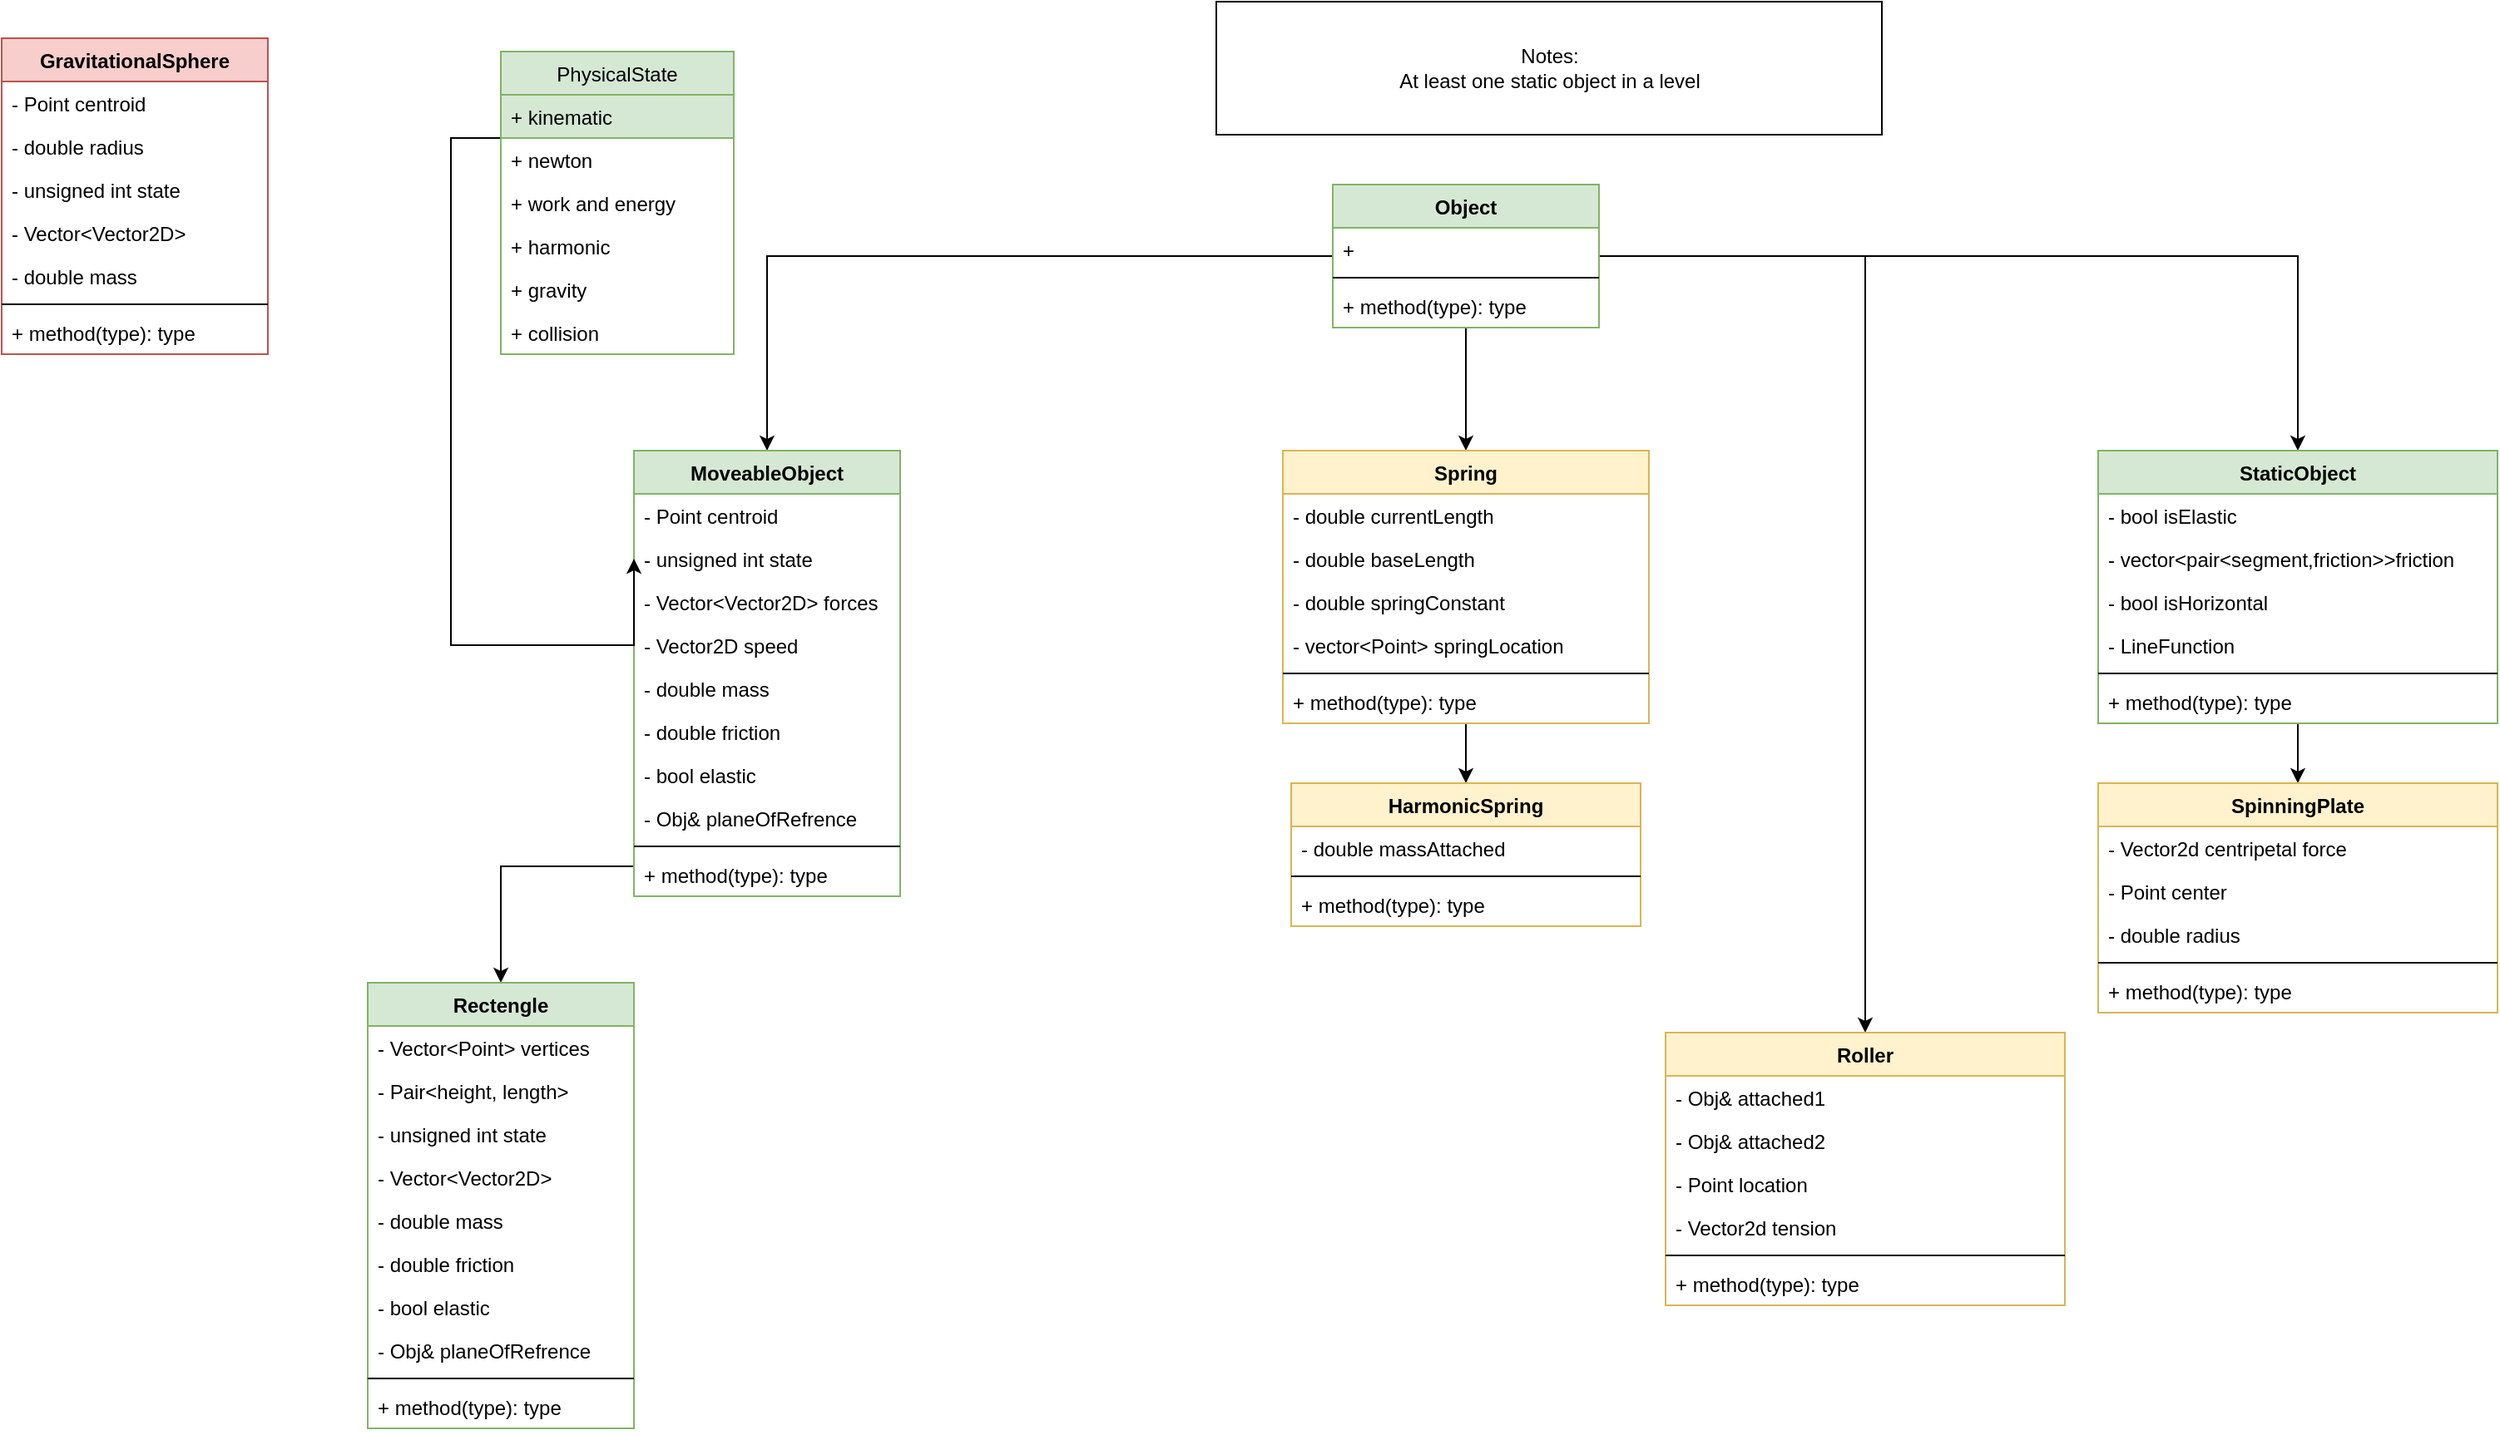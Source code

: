 <mxfile version="19.0.3" type="device"><diagram id="hM92pVWfTSKUczZeDowT" name="‫עמוד-1‬"><mxGraphModel dx="2402" dy="2255" grid="1" gridSize="10" guides="1" tooltips="1" connect="1" arrows="1" fold="1" page="1" pageScale="1" pageWidth="980" pageHeight="1390" math="0" shadow="0"><root><mxCell id="0"/><mxCell id="1" parent="0"/><mxCell id="gX1SnOXogorGuTn9LzQI-60" style="edgeStyle=orthogonalEdgeStyle;rounded=0;orthogonalLoop=1;jettySize=auto;html=1;entryX=0.5;entryY=0;entryDx=0;entryDy=0;" parent="1" source="gX1SnOXogorGuTn9LzQI-9" target="gX1SnOXogorGuTn9LzQI-17" edge="1"><mxGeometry relative="1" as="geometry"/></mxCell><mxCell id="gX1SnOXogorGuTn9LzQI-61" style="edgeStyle=orthogonalEdgeStyle;rounded=0;orthogonalLoop=1;jettySize=auto;html=1;entryX=0.5;entryY=0;entryDx=0;entryDy=0;" parent="1" source="gX1SnOXogorGuTn9LzQI-9" target="gX1SnOXogorGuTn9LzQI-13" edge="1"><mxGeometry relative="1" as="geometry"/></mxCell><mxCell id="gX1SnOXogorGuTn9LzQI-62" style="edgeStyle=orthogonalEdgeStyle;rounded=0;orthogonalLoop=1;jettySize=auto;html=1;entryX=0.5;entryY=0;entryDx=0;entryDy=0;" parent="1" source="gX1SnOXogorGuTn9LzQI-9" target="gX1SnOXogorGuTn9LzQI-22" edge="1"><mxGeometry relative="1" as="geometry"/></mxCell><mxCell id="gX1SnOXogorGuTn9LzQI-64" style="edgeStyle=orthogonalEdgeStyle;rounded=0;orthogonalLoop=1;jettySize=auto;html=1;entryX=0.5;entryY=0;entryDx=0;entryDy=0;" parent="1" source="gX1SnOXogorGuTn9LzQI-9" target="gX1SnOXogorGuTn9LzQI-65" edge="1"><mxGeometry relative="1" as="geometry"><mxPoint x="210" y="50" as="targetPoint"/></mxGeometry></mxCell><mxCell id="gX1SnOXogorGuTn9LzQI-9" value="Object" style="swimlane;fontStyle=1;align=center;verticalAlign=top;childLayout=stackLayout;horizontal=1;startSize=26;horizontalStack=0;resizeParent=1;resizeParentMax=0;resizeLast=0;collapsible=1;marginBottom=0;fillColor=#d5e8d4;strokeColor=#82b366;" parent="1" vertex="1"><mxGeometry x="-100" y="-110" width="160" height="86" as="geometry"/></mxCell><mxCell id="gX1SnOXogorGuTn9LzQI-10" value="+" style="text;strokeColor=none;fillColor=none;align=left;verticalAlign=top;spacingLeft=4;spacingRight=4;overflow=hidden;rotatable=0;points=[[0,0.5],[1,0.5]];portConstraint=eastwest;" parent="gX1SnOXogorGuTn9LzQI-9" vertex="1"><mxGeometry y="26" width="160" height="26" as="geometry"/></mxCell><mxCell id="gX1SnOXogorGuTn9LzQI-11" value="" style="line;strokeWidth=1;fillColor=none;align=left;verticalAlign=middle;spacingTop=-1;spacingLeft=3;spacingRight=3;rotatable=0;labelPosition=right;points=[];portConstraint=eastwest;" parent="gX1SnOXogorGuTn9LzQI-9" vertex="1"><mxGeometry y="52" width="160" height="8" as="geometry"/></mxCell><mxCell id="gX1SnOXogorGuTn9LzQI-12" value="+ method(type): type" style="text;strokeColor=none;fillColor=none;align=left;verticalAlign=top;spacingLeft=4;spacingRight=4;overflow=hidden;rotatable=0;points=[[0,0.5],[1,0.5]];portConstraint=eastwest;" parent="gX1SnOXogorGuTn9LzQI-9" vertex="1"><mxGeometry y="60" width="160" height="26" as="geometry"/></mxCell><mxCell id="Udzmk5R2oWpfyLRdWGnk-29" style="edgeStyle=orthogonalEdgeStyle;rounded=0;orthogonalLoop=1;jettySize=auto;html=1;entryX=0.5;entryY=0;entryDx=0;entryDy=0;" edge="1" parent="1" source="gX1SnOXogorGuTn9LzQI-13" target="Udzmk5R2oWpfyLRdWGnk-4"><mxGeometry relative="1" as="geometry"><Array as="points"><mxPoint x="-440" y="300"/><mxPoint x="-600" y="300"/></Array></mxGeometry></mxCell><mxCell id="gX1SnOXogorGuTn9LzQI-13" value="MoveableObject" style="swimlane;fontStyle=1;align=center;verticalAlign=top;childLayout=stackLayout;horizontal=1;startSize=26;horizontalStack=0;resizeParent=1;resizeParentMax=0;resizeLast=0;collapsible=1;marginBottom=0;fillColor=#d5e8d4;strokeColor=#82b366;" parent="1" vertex="1"><mxGeometry x="-520" y="50" width="160" height="268" as="geometry"/></mxCell><mxCell id="gX1SnOXogorGuTn9LzQI-29" value="- Point centroid" style="text;strokeColor=none;fillColor=none;align=left;verticalAlign=top;spacingLeft=4;spacingRight=4;overflow=hidden;rotatable=0;points=[[0,0.5],[1,0.5]];portConstraint=eastwest;" parent="gX1SnOXogorGuTn9LzQI-13" vertex="1"><mxGeometry y="26" width="160" height="26" as="geometry"/></mxCell><mxCell id="gX1SnOXogorGuTn9LzQI-30" value="- unsigned int state" style="text;strokeColor=none;fillColor=none;align=left;verticalAlign=top;spacingLeft=4;spacingRight=4;overflow=hidden;rotatable=0;points=[[0,0.5],[1,0.5]];portConstraint=eastwest;" parent="gX1SnOXogorGuTn9LzQI-13" vertex="1"><mxGeometry y="52" width="160" height="26" as="geometry"/></mxCell><mxCell id="gX1SnOXogorGuTn9LzQI-28" value="- Vector&lt;Vector2D&gt; forces" style="text;strokeColor=none;fillColor=none;align=left;verticalAlign=top;spacingLeft=4;spacingRight=4;overflow=hidden;rotatable=0;points=[[0,0.5],[1,0.5]];portConstraint=eastwest;" parent="gX1SnOXogorGuTn9LzQI-13" vertex="1"><mxGeometry y="78" width="160" height="26" as="geometry"/></mxCell><mxCell id="Udzmk5R2oWpfyLRdWGnk-30" value="- Vector2D speed" style="text;strokeColor=none;fillColor=none;align=left;verticalAlign=top;spacingLeft=4;spacingRight=4;overflow=hidden;rotatable=0;points=[[0,0.5],[1,0.5]];portConstraint=eastwest;" vertex="1" parent="gX1SnOXogorGuTn9LzQI-13"><mxGeometry y="104" width="160" height="26" as="geometry"/></mxCell><mxCell id="gX1SnOXogorGuTn9LzQI-27" value="- double mass" style="text;strokeColor=none;fillColor=none;align=left;verticalAlign=top;spacingLeft=4;spacingRight=4;overflow=hidden;rotatable=0;points=[[0,0.5],[1,0.5]];portConstraint=eastwest;" parent="gX1SnOXogorGuTn9LzQI-13" vertex="1"><mxGeometry y="130" width="160" height="26" as="geometry"/></mxCell><mxCell id="gX1SnOXogorGuTn9LzQI-38" value="- double friction" style="text;strokeColor=none;fillColor=none;align=left;verticalAlign=top;spacingLeft=4;spacingRight=4;overflow=hidden;rotatable=0;points=[[0,0.5],[1,0.5]];portConstraint=eastwest;" parent="gX1SnOXogorGuTn9LzQI-13" vertex="1"><mxGeometry y="156" width="160" height="26" as="geometry"/></mxCell><mxCell id="gX1SnOXogorGuTn9LzQI-37" value="- bool elastic" style="text;strokeColor=none;fillColor=none;align=left;verticalAlign=top;spacingLeft=4;spacingRight=4;overflow=hidden;rotatable=0;points=[[0,0.5],[1,0.5]];portConstraint=eastwest;" parent="gX1SnOXogorGuTn9LzQI-13" vertex="1"><mxGeometry y="182" width="160" height="26" as="geometry"/></mxCell><mxCell id="gX1SnOXogorGuTn9LzQI-26" value="- Obj&amp; planeOfRefrence" style="text;strokeColor=none;fillColor=none;align=left;verticalAlign=top;spacingLeft=4;spacingRight=4;overflow=hidden;rotatable=0;points=[[0,0.5],[1,0.5]];portConstraint=eastwest;" parent="gX1SnOXogorGuTn9LzQI-13" vertex="1"><mxGeometry y="208" width="160" height="26" as="geometry"/></mxCell><mxCell id="gX1SnOXogorGuTn9LzQI-15" value="" style="line;strokeWidth=1;fillColor=none;align=left;verticalAlign=middle;spacingTop=-1;spacingLeft=3;spacingRight=3;rotatable=0;labelPosition=right;points=[];portConstraint=eastwest;" parent="gX1SnOXogorGuTn9LzQI-13" vertex="1"><mxGeometry y="234" width="160" height="8" as="geometry"/></mxCell><mxCell id="gX1SnOXogorGuTn9LzQI-16" value="+ method(type): type" style="text;strokeColor=none;fillColor=none;align=left;verticalAlign=top;spacingLeft=4;spacingRight=4;overflow=hidden;rotatable=0;points=[[0,0.5],[1,0.5]];portConstraint=eastwest;" parent="gX1SnOXogorGuTn9LzQI-13" vertex="1"><mxGeometry y="242" width="160" height="26" as="geometry"/></mxCell><mxCell id="gX1SnOXogorGuTn9LzQI-59" style="edgeStyle=orthogonalEdgeStyle;rounded=0;orthogonalLoop=1;jettySize=auto;html=1;entryX=0.5;entryY=0;entryDx=0;entryDy=0;" parent="1" source="gX1SnOXogorGuTn9LzQI-17" target="gX1SnOXogorGuTn9LzQI-42" edge="1"><mxGeometry relative="1" as="geometry"/></mxCell><mxCell id="gX1SnOXogorGuTn9LzQI-17" value="StaticObject" style="swimlane;fontStyle=1;align=center;verticalAlign=top;childLayout=stackLayout;horizontal=1;startSize=26;horizontalStack=0;resizeParent=1;resizeParentMax=0;resizeLast=0;collapsible=1;marginBottom=0;fillColor=#d5e8d4;strokeColor=#82b366;" parent="1" vertex="1"><mxGeometry x="360" y="50" width="240" height="164" as="geometry"/></mxCell><mxCell id="gX1SnOXogorGuTn9LzQI-18" value="- bool isElastic" style="text;strokeColor=none;fillColor=none;align=left;verticalAlign=top;spacingLeft=4;spacingRight=4;overflow=hidden;rotatable=0;points=[[0,0.5],[1,0.5]];portConstraint=eastwest;" parent="gX1SnOXogorGuTn9LzQI-17" vertex="1"><mxGeometry y="26" width="240" height="26" as="geometry"/></mxCell><mxCell id="gX1SnOXogorGuTn9LzQI-40" value="- vector&lt;pair&lt;segment,friction&gt;&gt;friction" style="text;strokeColor=none;fillColor=none;align=left;verticalAlign=top;spacingLeft=4;spacingRight=4;overflow=hidden;rotatable=0;points=[[0,0.5],[1,0.5]];portConstraint=eastwest;" parent="gX1SnOXogorGuTn9LzQI-17" vertex="1"><mxGeometry y="52" width="240" height="26" as="geometry"/></mxCell><mxCell id="gX1SnOXogorGuTn9LzQI-39" value="- bool isHorizontal" style="text;strokeColor=none;fillColor=none;align=left;verticalAlign=top;spacingLeft=4;spacingRight=4;overflow=hidden;rotatable=0;points=[[0,0.5],[1,0.5]];portConstraint=eastwest;" parent="gX1SnOXogorGuTn9LzQI-17" vertex="1"><mxGeometry y="78" width="240" height="26" as="geometry"/></mxCell><mxCell id="gX1SnOXogorGuTn9LzQI-41" value="- LineFunction " style="text;strokeColor=none;fillColor=none;align=left;verticalAlign=top;spacingLeft=4;spacingRight=4;overflow=hidden;rotatable=0;points=[[0,0.5],[1,0.5]];portConstraint=eastwest;" parent="gX1SnOXogorGuTn9LzQI-17" vertex="1"><mxGeometry y="104" width="240" height="26" as="geometry"/></mxCell><mxCell id="gX1SnOXogorGuTn9LzQI-19" value="" style="line;strokeWidth=1;fillColor=none;align=left;verticalAlign=middle;spacingTop=-1;spacingLeft=3;spacingRight=3;rotatable=0;labelPosition=right;points=[];portConstraint=eastwest;" parent="gX1SnOXogorGuTn9LzQI-17" vertex="1"><mxGeometry y="130" width="240" height="8" as="geometry"/></mxCell><mxCell id="gX1SnOXogorGuTn9LzQI-20" value="+ method(type): type" style="text;strokeColor=none;fillColor=none;align=left;verticalAlign=top;spacingLeft=4;spacingRight=4;overflow=hidden;rotatable=0;points=[[0,0.5],[1,0.5]];portConstraint=eastwest;" parent="gX1SnOXogorGuTn9LzQI-17" vertex="1"><mxGeometry y="138" width="240" height="26" as="geometry"/></mxCell><mxCell id="gX1SnOXogorGuTn9LzQI-63" style="edgeStyle=orthogonalEdgeStyle;rounded=0;orthogonalLoop=1;jettySize=auto;html=1;entryX=0.5;entryY=0;entryDx=0;entryDy=0;" parent="1" source="gX1SnOXogorGuTn9LzQI-22" target="gX1SnOXogorGuTn9LzQI-50" edge="1"><mxGeometry relative="1" as="geometry"/></mxCell><mxCell id="gX1SnOXogorGuTn9LzQI-22" value="Spring" style="swimlane;fontStyle=1;align=center;verticalAlign=top;childLayout=stackLayout;horizontal=1;startSize=26;horizontalStack=0;resizeParent=1;resizeParentMax=0;resizeLast=0;collapsible=1;marginBottom=0;fillColor=#fff2cc;strokeColor=#d6b656;" parent="1" vertex="1"><mxGeometry x="-130" y="50" width="220" height="164" as="geometry"/></mxCell><mxCell id="gX1SnOXogorGuTn9LzQI-23" value="- double currentLength" style="text;strokeColor=none;fillColor=none;align=left;verticalAlign=top;spacingLeft=4;spacingRight=4;overflow=hidden;rotatable=0;points=[[0,0.5],[1,0.5]];portConstraint=eastwest;" parent="gX1SnOXogorGuTn9LzQI-22" vertex="1"><mxGeometry y="26" width="220" height="26" as="geometry"/></mxCell><mxCell id="gX1SnOXogorGuTn9LzQI-55" value="- double baseLength" style="text;strokeColor=none;fillColor=none;align=left;verticalAlign=top;spacingLeft=4;spacingRight=4;overflow=hidden;rotatable=0;points=[[0,0.5],[1,0.5]];portConstraint=eastwest;" parent="gX1SnOXogorGuTn9LzQI-22" vertex="1"><mxGeometry y="52" width="220" height="26" as="geometry"/></mxCell><mxCell id="gX1SnOXogorGuTn9LzQI-56" value="- double springConstant" style="text;strokeColor=none;fillColor=none;align=left;verticalAlign=top;spacingLeft=4;spacingRight=4;overflow=hidden;rotatable=0;points=[[0,0.5],[1,0.5]];portConstraint=eastwest;" parent="gX1SnOXogorGuTn9LzQI-22" vertex="1"><mxGeometry y="78" width="220" height="26" as="geometry"/></mxCell><mxCell id="gX1SnOXogorGuTn9LzQI-57" value="- vector&lt;Point&gt; springLocation" style="text;strokeColor=none;fillColor=none;align=left;verticalAlign=top;spacingLeft=4;spacingRight=4;overflow=hidden;rotatable=0;points=[[0,0.5],[1,0.5]];portConstraint=eastwest;" parent="gX1SnOXogorGuTn9LzQI-22" vertex="1"><mxGeometry y="104" width="220" height="26" as="geometry"/></mxCell><mxCell id="gX1SnOXogorGuTn9LzQI-24" value="" style="line;strokeWidth=1;fillColor=none;align=left;verticalAlign=middle;spacingTop=-1;spacingLeft=3;spacingRight=3;rotatable=0;labelPosition=right;points=[];portConstraint=eastwest;" parent="gX1SnOXogorGuTn9LzQI-22" vertex="1"><mxGeometry y="130" width="220" height="8" as="geometry"/></mxCell><mxCell id="gX1SnOXogorGuTn9LzQI-25" value="+ method(type): type" style="text;strokeColor=none;fillColor=none;align=left;verticalAlign=top;spacingLeft=4;spacingRight=4;overflow=hidden;rotatable=0;points=[[0,0.5],[1,0.5]];portConstraint=eastwest;" parent="gX1SnOXogorGuTn9LzQI-22" vertex="1"><mxGeometry y="138" width="220" height="26" as="geometry"/></mxCell><mxCell id="gX1SnOXogorGuTn9LzQI-36" style="edgeStyle=orthogonalEdgeStyle;rounded=0;orthogonalLoop=1;jettySize=auto;html=1;entryX=0;entryY=0.5;entryDx=0;entryDy=0;" parent="1" source="gX1SnOXogorGuTn9LzQI-32" target="gX1SnOXogorGuTn9LzQI-30" edge="1"><mxGeometry relative="1" as="geometry"><Array as="points"><mxPoint x="-630" y="-138"/><mxPoint x="-630" y="167"/></Array></mxGeometry></mxCell><mxCell id="gX1SnOXogorGuTn9LzQI-32" value="PhysicalState" style="swimlane;fontStyle=0;childLayout=stackLayout;horizontal=1;startSize=26;fillColor=#d5e8d4;horizontalStack=0;resizeParent=1;resizeParentMax=0;resizeLast=0;collapsible=1;marginBottom=0;strokeColor=#82b366;" parent="1" vertex="1"><mxGeometry x="-600" y="-190" width="140" height="182" as="geometry"/></mxCell><mxCell id="gX1SnOXogorGuTn9LzQI-33" value="+ kinematic" style="text;strokeColor=#82b366;fillColor=#d5e8d4;align=left;verticalAlign=top;spacingLeft=4;spacingRight=4;overflow=hidden;rotatable=0;points=[[0,0.5],[1,0.5]];portConstraint=eastwest;" parent="gX1SnOXogorGuTn9LzQI-32" vertex="1"><mxGeometry y="26" width="140" height="26" as="geometry"/></mxCell><mxCell id="gX1SnOXogorGuTn9LzQI-34" value="+ newton" style="text;strokeColor=none;fillColor=none;align=left;verticalAlign=top;spacingLeft=4;spacingRight=4;overflow=hidden;rotatable=0;points=[[0,0.5],[1,0.5]];portConstraint=eastwest;" parent="gX1SnOXogorGuTn9LzQI-32" vertex="1"><mxGeometry y="52" width="140" height="26" as="geometry"/></mxCell><mxCell id="gX1SnOXogorGuTn9LzQI-35" value="+ work and energy" style="text;strokeColor=none;fillColor=none;align=left;verticalAlign=top;spacingLeft=4;spacingRight=4;overflow=hidden;rotatable=0;points=[[0,0.5],[1,0.5]];portConstraint=eastwest;" parent="gX1SnOXogorGuTn9LzQI-32" vertex="1"><mxGeometry y="78" width="140" height="26" as="geometry"/></mxCell><mxCell id="Udzmk5R2oWpfyLRdWGnk-2" value="+ harmonic" style="text;strokeColor=none;fillColor=none;align=left;verticalAlign=top;spacingLeft=4;spacingRight=4;overflow=hidden;rotatable=0;points=[[0,0.5],[1,0.5]];portConstraint=eastwest;" vertex="1" parent="gX1SnOXogorGuTn9LzQI-32"><mxGeometry y="104" width="140" height="26" as="geometry"/></mxCell><mxCell id="Udzmk5R2oWpfyLRdWGnk-3" value="+ gravity" style="text;strokeColor=none;fillColor=none;align=left;verticalAlign=top;spacingLeft=4;spacingRight=4;overflow=hidden;rotatable=0;points=[[0,0.5],[1,0.5]];portConstraint=eastwest;" vertex="1" parent="gX1SnOXogorGuTn9LzQI-32"><mxGeometry y="130" width="140" height="26" as="geometry"/></mxCell><mxCell id="Udzmk5R2oWpfyLRdWGnk-1" value="+ collision" style="text;strokeColor=none;fillColor=none;align=left;verticalAlign=top;spacingLeft=4;spacingRight=4;overflow=hidden;rotatable=0;points=[[0,0.5],[1,0.5]];portConstraint=eastwest;" vertex="1" parent="gX1SnOXogorGuTn9LzQI-32"><mxGeometry y="156" width="140" height="26" as="geometry"/></mxCell><mxCell id="gX1SnOXogorGuTn9LzQI-42" value="SpinningPlate" style="swimlane;fontStyle=1;align=center;verticalAlign=top;childLayout=stackLayout;horizontal=1;startSize=26;horizontalStack=0;resizeParent=1;resizeParentMax=0;resizeLast=0;collapsible=1;marginBottom=0;fillColor=#fff2cc;strokeColor=#d6b656;" parent="1" vertex="1"><mxGeometry x="360" y="250" width="240" height="138" as="geometry"/></mxCell><mxCell id="gX1SnOXogorGuTn9LzQI-43" value="- Vector2d centripetal force" style="text;strokeColor=none;fillColor=none;align=left;verticalAlign=top;spacingLeft=4;spacingRight=4;overflow=hidden;rotatable=0;points=[[0,0.5],[1,0.5]];portConstraint=eastwest;" parent="gX1SnOXogorGuTn9LzQI-42" vertex="1"><mxGeometry y="26" width="240" height="26" as="geometry"/></mxCell><mxCell id="gX1SnOXogorGuTn9LzQI-44" value="- Point center" style="text;strokeColor=none;fillColor=none;align=left;verticalAlign=top;spacingLeft=4;spacingRight=4;overflow=hidden;rotatable=0;points=[[0,0.5],[1,0.5]];portConstraint=eastwest;" parent="gX1SnOXogorGuTn9LzQI-42" vertex="1"><mxGeometry y="52" width="240" height="26" as="geometry"/></mxCell><mxCell id="gX1SnOXogorGuTn9LzQI-45" value="- double radius" style="text;strokeColor=none;fillColor=none;align=left;verticalAlign=top;spacingLeft=4;spacingRight=4;overflow=hidden;rotatable=0;points=[[0,0.5],[1,0.5]];portConstraint=eastwest;" parent="gX1SnOXogorGuTn9LzQI-42" vertex="1"><mxGeometry y="78" width="240" height="26" as="geometry"/></mxCell><mxCell id="gX1SnOXogorGuTn9LzQI-47" value="" style="line;strokeWidth=1;fillColor=none;align=left;verticalAlign=middle;spacingTop=-1;spacingLeft=3;spacingRight=3;rotatable=0;labelPosition=right;points=[];portConstraint=eastwest;" parent="gX1SnOXogorGuTn9LzQI-42" vertex="1"><mxGeometry y="104" width="240" height="8" as="geometry"/></mxCell><mxCell id="gX1SnOXogorGuTn9LzQI-48" value="+ method(type): type" style="text;strokeColor=none;fillColor=none;align=left;verticalAlign=top;spacingLeft=4;spacingRight=4;overflow=hidden;rotatable=0;points=[[0,0.5],[1,0.5]];portConstraint=eastwest;" parent="gX1SnOXogorGuTn9LzQI-42" vertex="1"><mxGeometry y="112" width="240" height="26" as="geometry"/></mxCell><mxCell id="gX1SnOXogorGuTn9LzQI-49" value="Notes:&lt;br&gt;At least one static object in a level" style="html=1;" parent="1" vertex="1"><mxGeometry x="-170" y="-220" width="400" height="80" as="geometry"/></mxCell><mxCell id="gX1SnOXogorGuTn9LzQI-50" value="HarmonicSpring" style="swimlane;fontStyle=1;align=center;verticalAlign=top;childLayout=stackLayout;horizontal=1;startSize=26;horizontalStack=0;resizeParent=1;resizeParentMax=0;resizeLast=0;collapsible=1;marginBottom=0;fillColor=#fff2cc;strokeColor=#d6b656;" parent="1" vertex="1"><mxGeometry x="-125" y="250" width="210" height="86" as="geometry"/></mxCell><mxCell id="gX1SnOXogorGuTn9LzQI-51" value="- double massAttached" style="text;strokeColor=none;fillColor=none;align=left;verticalAlign=top;spacingLeft=4;spacingRight=4;overflow=hidden;rotatable=0;points=[[0,0.5],[1,0.5]];portConstraint=eastwest;" parent="gX1SnOXogorGuTn9LzQI-50" vertex="1"><mxGeometry y="26" width="210" height="26" as="geometry"/></mxCell><mxCell id="gX1SnOXogorGuTn9LzQI-52" value="" style="line;strokeWidth=1;fillColor=none;align=left;verticalAlign=middle;spacingTop=-1;spacingLeft=3;spacingRight=3;rotatable=0;labelPosition=right;points=[];portConstraint=eastwest;" parent="gX1SnOXogorGuTn9LzQI-50" vertex="1"><mxGeometry y="52" width="210" height="8" as="geometry"/></mxCell><mxCell id="gX1SnOXogorGuTn9LzQI-53" value="+ method(type): type" style="text;strokeColor=none;fillColor=none;align=left;verticalAlign=top;spacingLeft=4;spacingRight=4;overflow=hidden;rotatable=0;points=[[0,0.5],[1,0.5]];portConstraint=eastwest;" parent="gX1SnOXogorGuTn9LzQI-50" vertex="1"><mxGeometry y="60" width="210" height="26" as="geometry"/></mxCell><mxCell id="gX1SnOXogorGuTn9LzQI-65" value="Roller" style="swimlane;fontStyle=1;align=center;verticalAlign=top;childLayout=stackLayout;horizontal=1;startSize=26;horizontalStack=0;resizeParent=1;resizeParentMax=0;resizeLast=0;collapsible=1;marginBottom=0;fillColor=#fff2cc;strokeColor=#d6b656;" parent="1" vertex="1"><mxGeometry x="100" y="400" width="240" height="164" as="geometry"/></mxCell><mxCell id="gX1SnOXogorGuTn9LzQI-66" value="- Obj&amp; attached1" style="text;strokeColor=none;fillColor=none;align=left;verticalAlign=top;spacingLeft=4;spacingRight=4;overflow=hidden;rotatable=0;points=[[0,0.5],[1,0.5]];portConstraint=eastwest;" parent="gX1SnOXogorGuTn9LzQI-65" vertex="1"><mxGeometry y="26" width="240" height="26" as="geometry"/></mxCell><mxCell id="gX1SnOXogorGuTn9LzQI-67" value="- Obj&amp; attached2" style="text;strokeColor=none;fillColor=none;align=left;verticalAlign=top;spacingLeft=4;spacingRight=4;overflow=hidden;rotatable=0;points=[[0,0.5],[1,0.5]];portConstraint=eastwest;" parent="gX1SnOXogorGuTn9LzQI-65" vertex="1"><mxGeometry y="52" width="240" height="26" as="geometry"/></mxCell><mxCell id="gX1SnOXogorGuTn9LzQI-68" value="- Point location" style="text;strokeColor=none;fillColor=none;align=left;verticalAlign=top;spacingLeft=4;spacingRight=4;overflow=hidden;rotatable=0;points=[[0,0.5],[1,0.5]];portConstraint=eastwest;" parent="gX1SnOXogorGuTn9LzQI-65" vertex="1"><mxGeometry y="78" width="240" height="26" as="geometry"/></mxCell><mxCell id="gX1SnOXogorGuTn9LzQI-69" value="- Vector2d tension" style="text;strokeColor=none;fillColor=none;align=left;verticalAlign=top;spacingLeft=4;spacingRight=4;overflow=hidden;rotatable=0;points=[[0,0.5],[1,0.5]];portConstraint=eastwest;" parent="gX1SnOXogorGuTn9LzQI-65" vertex="1"><mxGeometry y="104" width="240" height="26" as="geometry"/></mxCell><mxCell id="gX1SnOXogorGuTn9LzQI-70" value="" style="line;strokeWidth=1;fillColor=none;align=left;verticalAlign=middle;spacingTop=-1;spacingLeft=3;spacingRight=3;rotatable=0;labelPosition=right;points=[];portConstraint=eastwest;" parent="gX1SnOXogorGuTn9LzQI-65" vertex="1"><mxGeometry y="130" width="240" height="8" as="geometry"/></mxCell><mxCell id="gX1SnOXogorGuTn9LzQI-71" value="+ method(type): type" style="text;strokeColor=none;fillColor=none;align=left;verticalAlign=top;spacingLeft=4;spacingRight=4;overflow=hidden;rotatable=0;points=[[0,0.5],[1,0.5]];portConstraint=eastwest;" parent="gX1SnOXogorGuTn9LzQI-65" vertex="1"><mxGeometry y="138" width="240" height="26" as="geometry"/></mxCell><mxCell id="Udzmk5R2oWpfyLRdWGnk-4" value="Rectengle" style="swimlane;fontStyle=1;align=center;verticalAlign=top;childLayout=stackLayout;horizontal=1;startSize=26;horizontalStack=0;resizeParent=1;resizeParentMax=0;resizeLast=0;collapsible=1;marginBottom=0;fillColor=#d5e8d4;strokeColor=#82b366;" vertex="1" parent="1"><mxGeometry x="-680" y="370" width="160" height="268" as="geometry"/></mxCell><mxCell id="Udzmk5R2oWpfyLRdWGnk-5" value="- Vector&lt;Point&gt; vertices" style="text;strokeColor=none;fillColor=none;align=left;verticalAlign=top;spacingLeft=4;spacingRight=4;overflow=hidden;rotatable=0;points=[[0,0.5],[1,0.5]];portConstraint=eastwest;" vertex="1" parent="Udzmk5R2oWpfyLRdWGnk-4"><mxGeometry y="26" width="160" height="26" as="geometry"/></mxCell><mxCell id="Udzmk5R2oWpfyLRdWGnk-7" value="- Pair&lt;height, length&gt; " style="text;strokeColor=none;fillColor=none;align=left;verticalAlign=top;spacingLeft=4;spacingRight=4;overflow=hidden;rotatable=0;points=[[0,0.5],[1,0.5]];portConstraint=eastwest;" vertex="1" parent="Udzmk5R2oWpfyLRdWGnk-4"><mxGeometry y="52" width="160" height="26" as="geometry"/></mxCell><mxCell id="Udzmk5R2oWpfyLRdWGnk-8" value="- unsigned int state" style="text;strokeColor=none;fillColor=none;align=left;verticalAlign=top;spacingLeft=4;spacingRight=4;overflow=hidden;rotatable=0;points=[[0,0.5],[1,0.5]];portConstraint=eastwest;" vertex="1" parent="Udzmk5R2oWpfyLRdWGnk-4"><mxGeometry y="78" width="160" height="26" as="geometry"/></mxCell><mxCell id="Udzmk5R2oWpfyLRdWGnk-9" value="- Vector&lt;Vector2D&gt;" style="text;strokeColor=none;fillColor=none;align=left;verticalAlign=top;spacingLeft=4;spacingRight=4;overflow=hidden;rotatable=0;points=[[0,0.5],[1,0.5]];portConstraint=eastwest;" vertex="1" parent="Udzmk5R2oWpfyLRdWGnk-4"><mxGeometry y="104" width="160" height="26" as="geometry"/></mxCell><mxCell id="Udzmk5R2oWpfyLRdWGnk-10" value="- double mass" style="text;strokeColor=none;fillColor=none;align=left;verticalAlign=top;spacingLeft=4;spacingRight=4;overflow=hidden;rotatable=0;points=[[0,0.5],[1,0.5]];portConstraint=eastwest;" vertex="1" parent="Udzmk5R2oWpfyLRdWGnk-4"><mxGeometry y="130" width="160" height="26" as="geometry"/></mxCell><mxCell id="Udzmk5R2oWpfyLRdWGnk-11" value="- double friction" style="text;strokeColor=none;fillColor=none;align=left;verticalAlign=top;spacingLeft=4;spacingRight=4;overflow=hidden;rotatable=0;points=[[0,0.5],[1,0.5]];portConstraint=eastwest;" vertex="1" parent="Udzmk5R2oWpfyLRdWGnk-4"><mxGeometry y="156" width="160" height="26" as="geometry"/></mxCell><mxCell id="Udzmk5R2oWpfyLRdWGnk-12" value="- bool elastic" style="text;strokeColor=none;fillColor=none;align=left;verticalAlign=top;spacingLeft=4;spacingRight=4;overflow=hidden;rotatable=0;points=[[0,0.5],[1,0.5]];portConstraint=eastwest;" vertex="1" parent="Udzmk5R2oWpfyLRdWGnk-4"><mxGeometry y="182" width="160" height="26" as="geometry"/></mxCell><mxCell id="Udzmk5R2oWpfyLRdWGnk-13" value="- Obj&amp; planeOfRefrence" style="text;strokeColor=none;fillColor=none;align=left;verticalAlign=top;spacingLeft=4;spacingRight=4;overflow=hidden;rotatable=0;points=[[0,0.5],[1,0.5]];portConstraint=eastwest;" vertex="1" parent="Udzmk5R2oWpfyLRdWGnk-4"><mxGeometry y="208" width="160" height="26" as="geometry"/></mxCell><mxCell id="Udzmk5R2oWpfyLRdWGnk-14" value="" style="line;strokeWidth=1;fillColor=none;align=left;verticalAlign=middle;spacingTop=-1;spacingLeft=3;spacingRight=3;rotatable=0;labelPosition=right;points=[];portConstraint=eastwest;" vertex="1" parent="Udzmk5R2oWpfyLRdWGnk-4"><mxGeometry y="234" width="160" height="8" as="geometry"/></mxCell><mxCell id="Udzmk5R2oWpfyLRdWGnk-15" value="+ method(type): type" style="text;strokeColor=none;fillColor=none;align=left;verticalAlign=top;spacingLeft=4;spacingRight=4;overflow=hidden;rotatable=0;points=[[0,0.5],[1,0.5]];portConstraint=eastwest;" vertex="1" parent="Udzmk5R2oWpfyLRdWGnk-4"><mxGeometry y="242" width="160" height="26" as="geometry"/></mxCell><mxCell id="Udzmk5R2oWpfyLRdWGnk-16" value="GravitationalSphere" style="swimlane;fontStyle=1;align=center;verticalAlign=top;childLayout=stackLayout;horizontal=1;startSize=26;horizontalStack=0;resizeParent=1;resizeParentMax=0;resizeLast=0;collapsible=1;marginBottom=0;fillColor=#f8cecc;strokeColor=#b85450;" vertex="1" parent="1"><mxGeometry x="-900" y="-198" width="160" height="190" as="geometry"/></mxCell><mxCell id="Udzmk5R2oWpfyLRdWGnk-18" value="- Point centroid" style="text;strokeColor=none;fillColor=none;align=left;verticalAlign=top;spacingLeft=4;spacingRight=4;overflow=hidden;rotatable=0;points=[[0,0.5],[1,0.5]];portConstraint=eastwest;" vertex="1" parent="Udzmk5R2oWpfyLRdWGnk-16"><mxGeometry y="26" width="160" height="26" as="geometry"/></mxCell><mxCell id="Udzmk5R2oWpfyLRdWGnk-28" value="- double radius" style="text;strokeColor=none;fillColor=none;align=left;verticalAlign=top;spacingLeft=4;spacingRight=4;overflow=hidden;rotatable=0;points=[[0,0.5],[1,0.5]];portConstraint=eastwest;" vertex="1" parent="Udzmk5R2oWpfyLRdWGnk-16"><mxGeometry y="52" width="160" height="26" as="geometry"/></mxCell><mxCell id="Udzmk5R2oWpfyLRdWGnk-20" value="- unsigned int state" style="text;strokeColor=none;fillColor=none;align=left;verticalAlign=top;spacingLeft=4;spacingRight=4;overflow=hidden;rotatable=0;points=[[0,0.5],[1,0.5]];portConstraint=eastwest;" vertex="1" parent="Udzmk5R2oWpfyLRdWGnk-16"><mxGeometry y="78" width="160" height="26" as="geometry"/></mxCell><mxCell id="Udzmk5R2oWpfyLRdWGnk-21" value="- Vector&lt;Vector2D&gt;" style="text;strokeColor=none;fillColor=none;align=left;verticalAlign=top;spacingLeft=4;spacingRight=4;overflow=hidden;rotatable=0;points=[[0,0.5],[1,0.5]];portConstraint=eastwest;" vertex="1" parent="Udzmk5R2oWpfyLRdWGnk-16"><mxGeometry y="104" width="160" height="26" as="geometry"/></mxCell><mxCell id="Udzmk5R2oWpfyLRdWGnk-22" value="- double mass" style="text;strokeColor=none;fillColor=none;align=left;verticalAlign=top;spacingLeft=4;spacingRight=4;overflow=hidden;rotatable=0;points=[[0,0.5],[1,0.5]];portConstraint=eastwest;" vertex="1" parent="Udzmk5R2oWpfyLRdWGnk-16"><mxGeometry y="130" width="160" height="26" as="geometry"/></mxCell><mxCell id="Udzmk5R2oWpfyLRdWGnk-26" value="" style="line;strokeWidth=1;fillColor=none;align=left;verticalAlign=middle;spacingTop=-1;spacingLeft=3;spacingRight=3;rotatable=0;labelPosition=right;points=[];portConstraint=eastwest;" vertex="1" parent="Udzmk5R2oWpfyLRdWGnk-16"><mxGeometry y="156" width="160" height="8" as="geometry"/></mxCell><mxCell id="Udzmk5R2oWpfyLRdWGnk-27" value="+ method(type): type" style="text;strokeColor=none;fillColor=none;align=left;verticalAlign=top;spacingLeft=4;spacingRight=4;overflow=hidden;rotatable=0;points=[[0,0.5],[1,0.5]];portConstraint=eastwest;" vertex="1" parent="Udzmk5R2oWpfyLRdWGnk-16"><mxGeometry y="164" width="160" height="26" as="geometry"/></mxCell></root></mxGraphModel></diagram></mxfile>